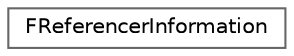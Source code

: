 digraph "Graphical Class Hierarchy"
{
 // INTERACTIVE_SVG=YES
 // LATEX_PDF_SIZE
  bgcolor="transparent";
  edge [fontname=Helvetica,fontsize=10,labelfontname=Helvetica,labelfontsize=10];
  node [fontname=Helvetica,fontsize=10,shape=box,height=0.2,width=0.4];
  rankdir="LR";
  Node0 [id="Node000000",label="FReferencerInformation",height=0.2,width=0.4,color="grey40", fillcolor="white", style="filled",URL="$de/d5a/structFReferencerInformation.html",tooltip=" "];
}
